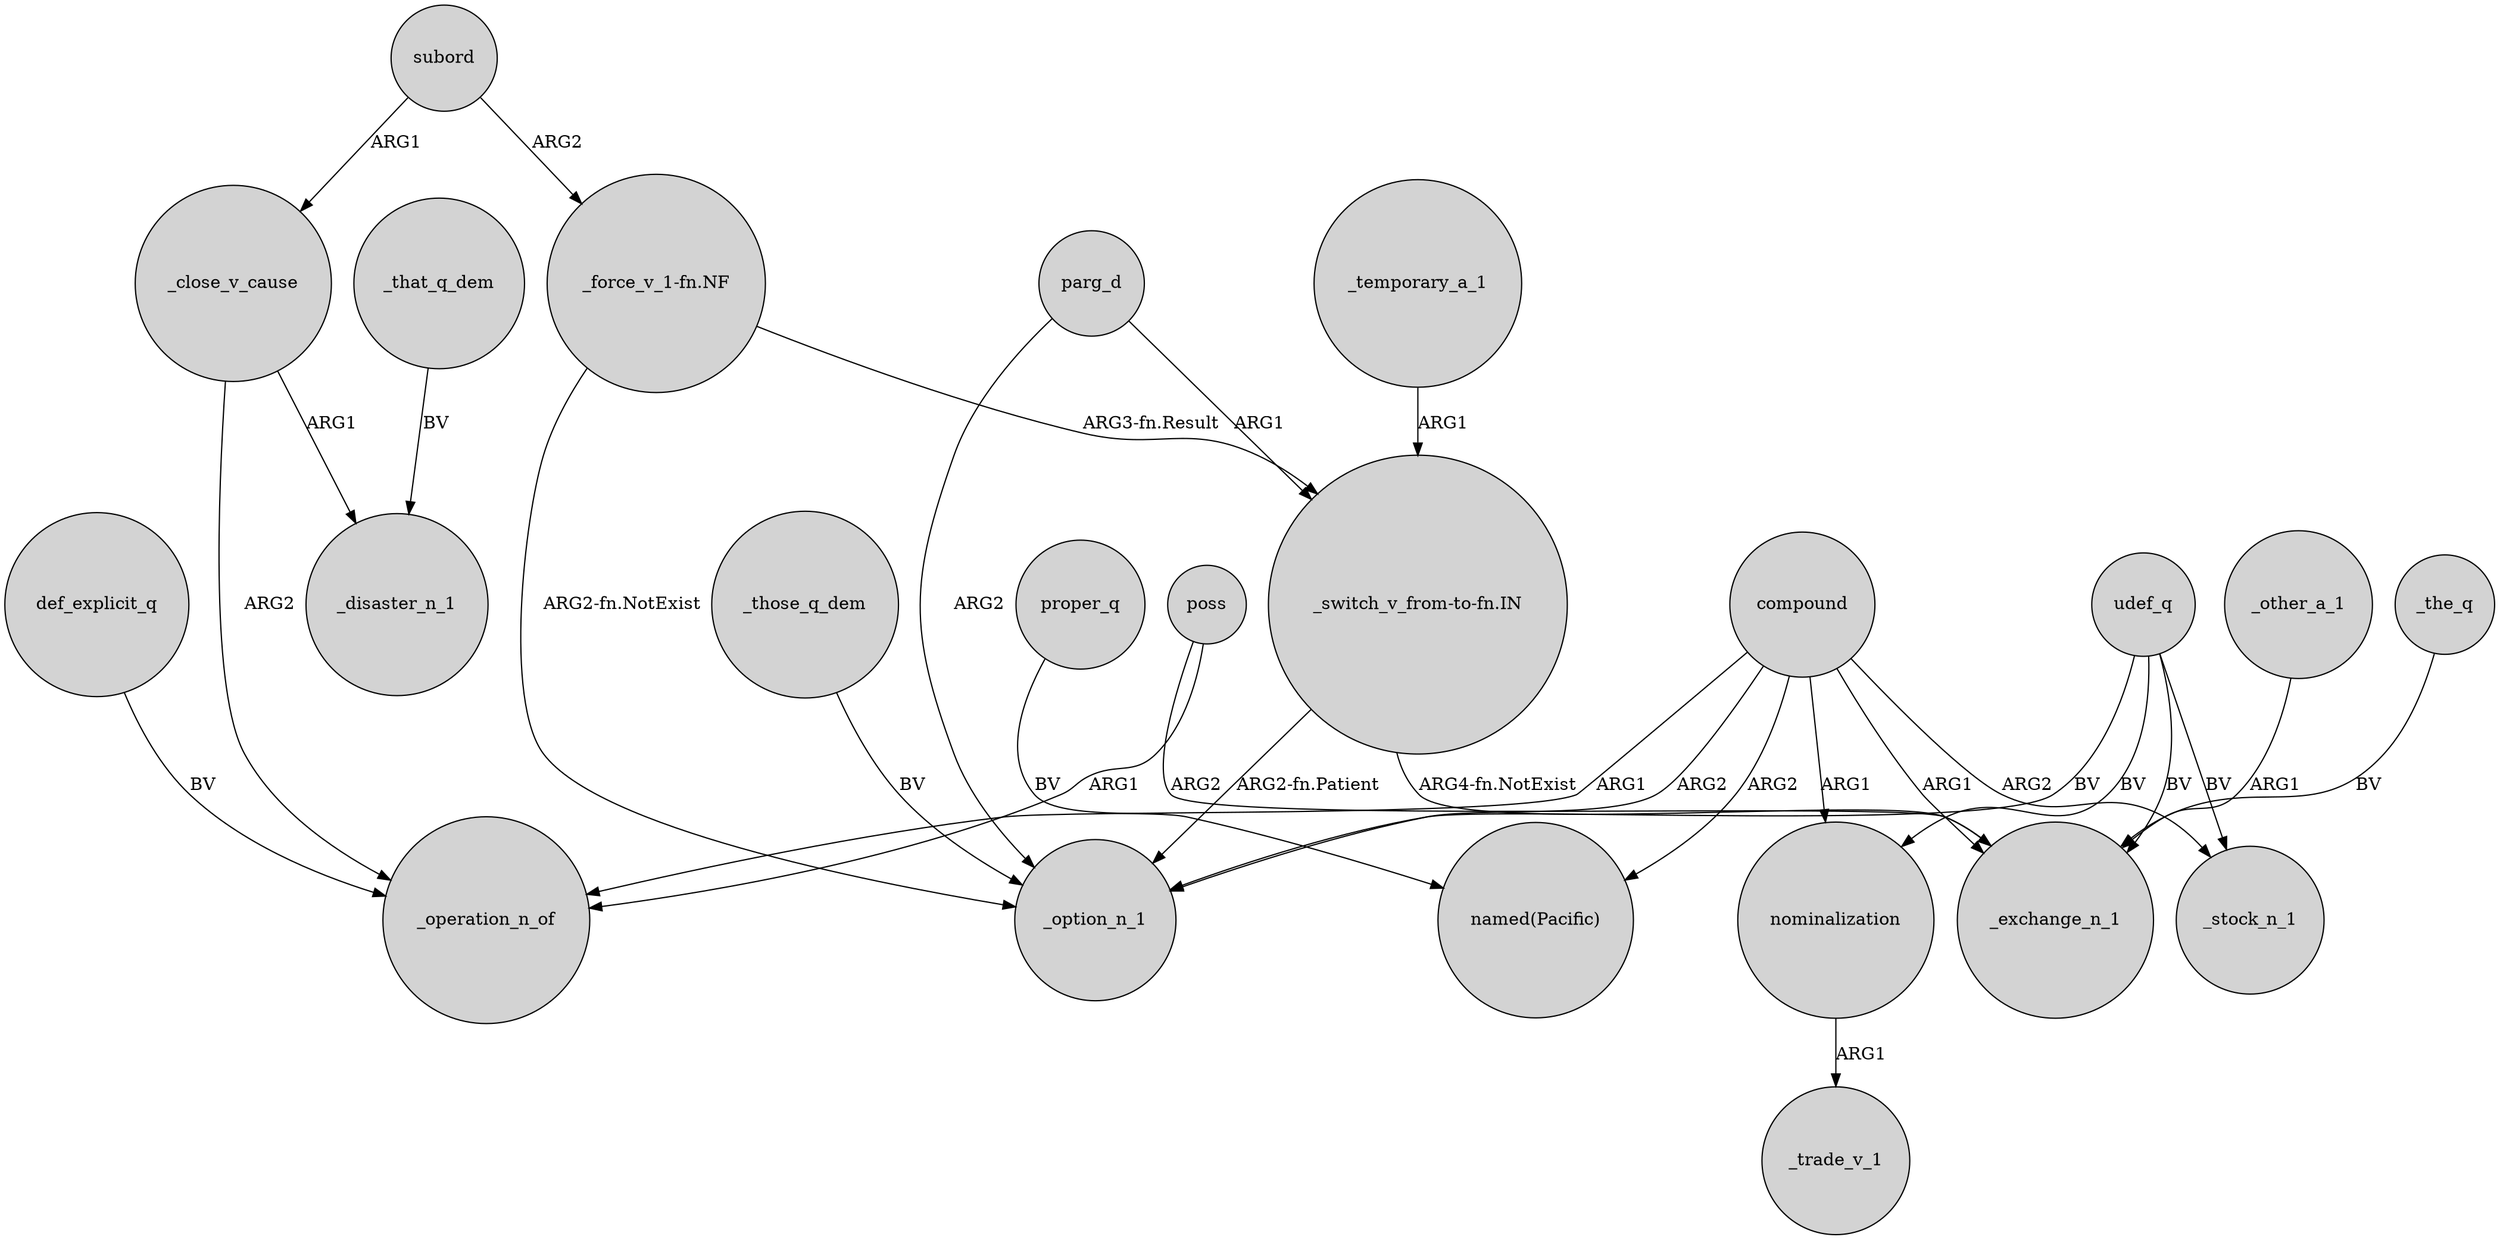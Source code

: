 digraph {
	node [shape=circle style=filled]
	compound -> _operation_n_of [label=ARG1]
	subord -> _close_v_cause [label=ARG1]
	udef_q -> _option_n_1 [label=BV]
	_temporary_a_1 -> "_switch_v_from-to-fn.IN" [label=ARG1]
	poss -> _operation_n_of [label=ARG1]
	_that_q_dem -> _disaster_n_1 [label=BV]
	_those_q_dem -> _option_n_1 [label=BV]
	compound -> "named(Pacific)" [label=ARG2]
	parg_d -> _option_n_1 [label=ARG2]
	subord -> "_force_v_1-fn.NF" [label=ARG2]
	"_switch_v_from-to-fn.IN" -> _exchange_n_1 [label="ARG4-fn.NotExist"]
	nominalization -> _trade_v_1 [label=ARG1]
	_close_v_cause -> _operation_n_of [label=ARG2]
	parg_d -> "_switch_v_from-to-fn.IN" [label=ARG1]
	compound -> _stock_n_1 [label=ARG2]
	def_explicit_q -> _operation_n_of [label=BV]
	compound -> _option_n_1 [label=ARG2]
	udef_q -> _stock_n_1 [label=BV]
	compound -> _exchange_n_1 [label=ARG1]
	_other_a_1 -> _exchange_n_1 [label=ARG1]
	udef_q -> nominalization [label=BV]
	poss -> _exchange_n_1 [label=ARG2]
	_close_v_cause -> _disaster_n_1 [label=ARG1]
	"_force_v_1-fn.NF" -> "_switch_v_from-to-fn.IN" [label="ARG3-fn.Result"]
	udef_q -> _exchange_n_1 [label=BV]
	compound -> nominalization [label=ARG1]
	"_force_v_1-fn.NF" -> _option_n_1 [label="ARG2-fn.NotExist"]
	proper_q -> "named(Pacific)" [label=BV]
	_the_q -> _exchange_n_1 [label=BV]
	"_switch_v_from-to-fn.IN" -> _option_n_1 [label="ARG2-fn.Patient"]
}
